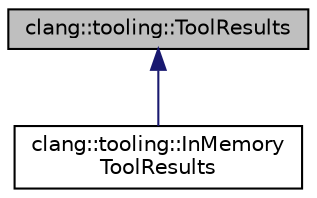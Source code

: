 digraph "clang::tooling::ToolResults"
{
 // LATEX_PDF_SIZE
  bgcolor="transparent";
  edge [fontname="Helvetica",fontsize="10",labelfontname="Helvetica",labelfontsize="10"];
  node [fontname="Helvetica",fontsize="10",shape=record];
  Node1 [label="clang::tooling::ToolResults",height=0.2,width=0.4,color="black", fillcolor="grey75", style="filled", fontcolor="black",tooltip="An abstraction for the result of a tool execution."];
  Node1 -> Node2 [dir="back",color="midnightblue",fontsize="10",style="solid",fontname="Helvetica"];
  Node2 [label="clang::tooling::InMemory\lToolResults",height=0.2,width=0.4,color="black",URL="$classclang_1_1tooling_1_1InMemoryToolResults.html",tooltip="Stores the key-value results in memory."];
}
